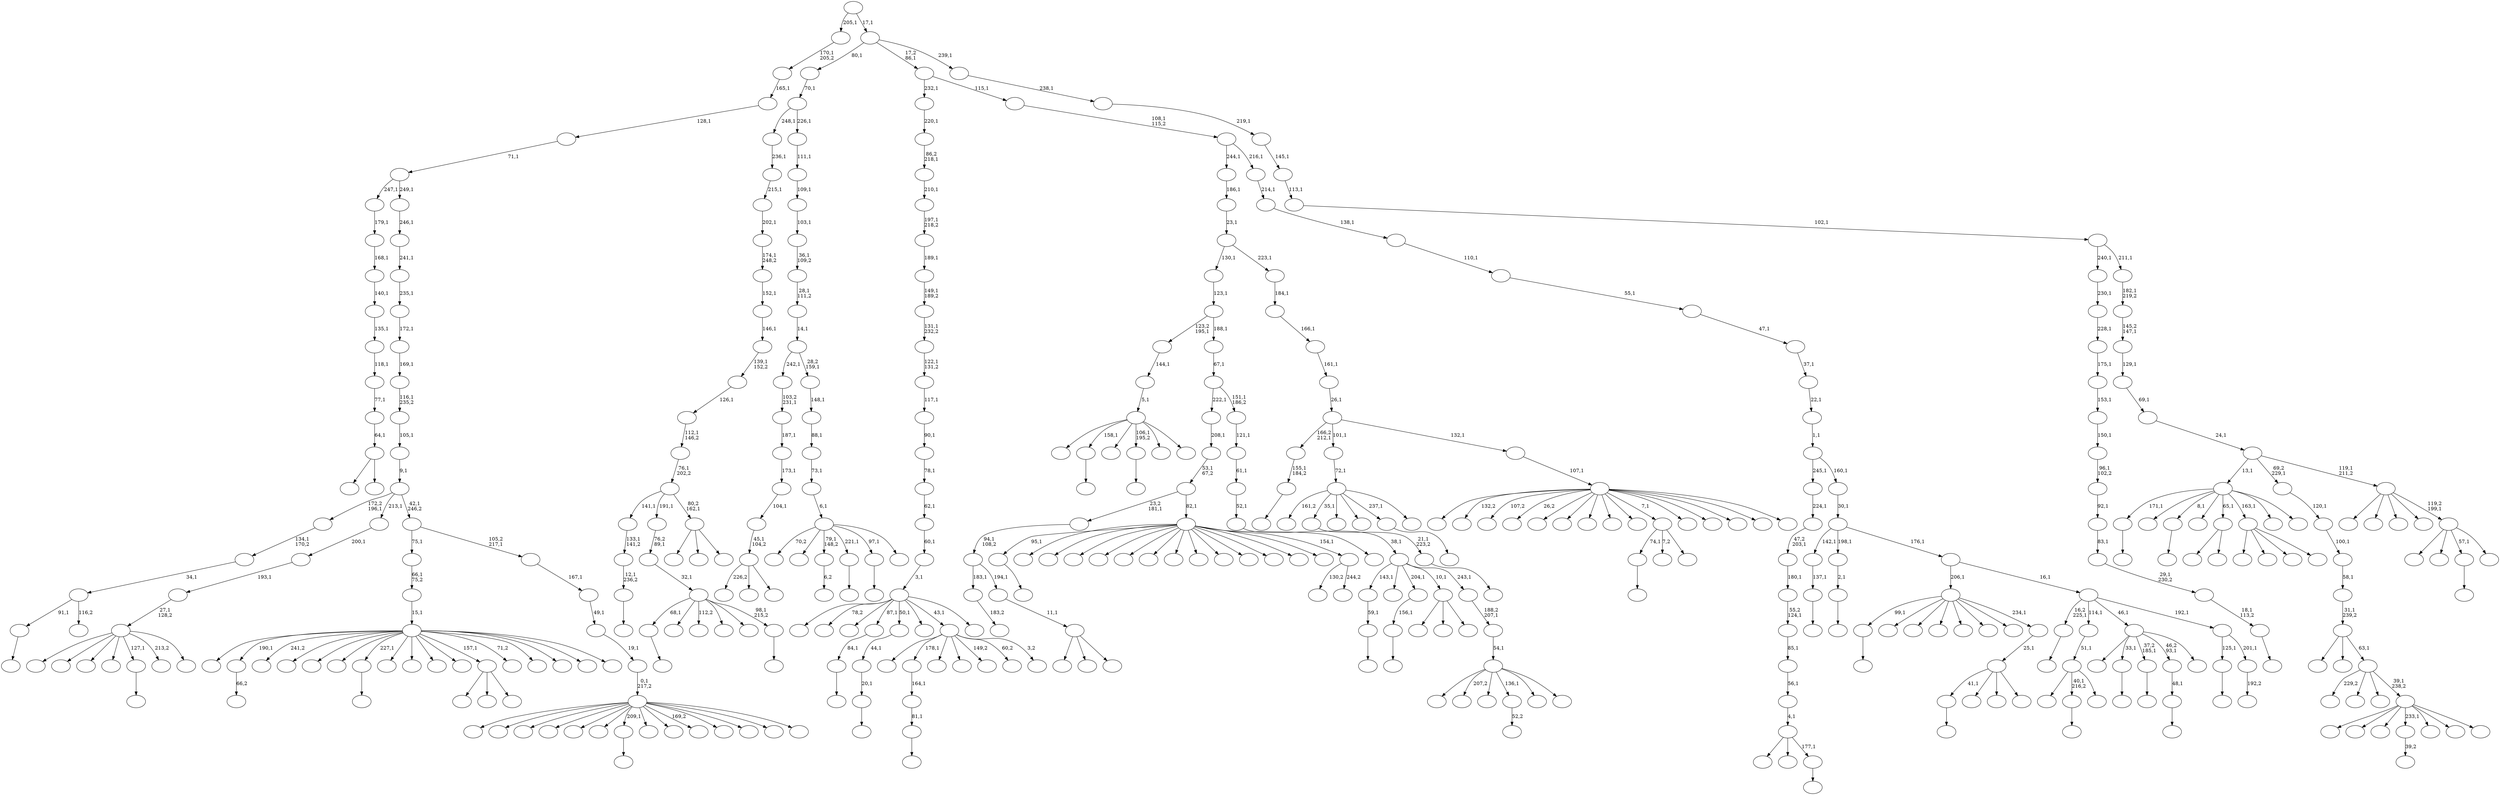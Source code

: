 digraph T {
	450 [label=""]
	449 [label=""]
	448 [label=""]
	447 [label=""]
	446 [label=""]
	445 [label=""]
	444 [label=""]
	443 [label=""]
	442 [label=""]
	441 [label=""]
	440 [label=""]
	439 [label=""]
	438 [label=""]
	437 [label=""]
	436 [label=""]
	435 [label=""]
	434 [label=""]
	433 [label=""]
	432 [label=""]
	431 [label=""]
	430 [label=""]
	429 [label=""]
	428 [label=""]
	427 [label=""]
	426 [label=""]
	425 [label=""]
	424 [label=""]
	423 [label=""]
	422 [label=""]
	421 [label=""]
	420 [label=""]
	419 [label=""]
	418 [label=""]
	417 [label=""]
	416 [label=""]
	415 [label=""]
	414 [label=""]
	413 [label=""]
	412 [label=""]
	411 [label=""]
	410 [label=""]
	409 [label=""]
	408 [label=""]
	407 [label=""]
	406 [label=""]
	405 [label=""]
	404 [label=""]
	403 [label=""]
	402 [label=""]
	401 [label=""]
	400 [label=""]
	399 [label=""]
	398 [label=""]
	397 [label=""]
	396 [label=""]
	395 [label=""]
	394 [label=""]
	393 [label=""]
	392 [label=""]
	391 [label=""]
	390 [label=""]
	389 [label=""]
	388 [label=""]
	387 [label=""]
	386 [label=""]
	385 [label=""]
	384 [label=""]
	383 [label=""]
	382 [label=""]
	381 [label=""]
	380 [label=""]
	379 [label=""]
	378 [label=""]
	377 [label=""]
	376 [label=""]
	375 [label=""]
	374 [label=""]
	373 [label=""]
	372 [label=""]
	371 [label=""]
	370 [label=""]
	369 [label=""]
	368 [label=""]
	367 [label=""]
	366 [label=""]
	365 [label=""]
	364 [label=""]
	363 [label=""]
	362 [label=""]
	361 [label=""]
	360 [label=""]
	359 [label=""]
	358 [label=""]
	357 [label=""]
	356 [label=""]
	355 [label=""]
	354 [label=""]
	353 [label=""]
	352 [label=""]
	351 [label=""]
	350 [label=""]
	349 [label=""]
	348 [label=""]
	347 [label=""]
	346 [label=""]
	345 [label=""]
	344 [label=""]
	343 [label=""]
	342 [label=""]
	341 [label=""]
	340 [label=""]
	339 [label=""]
	338 [label=""]
	337 [label=""]
	336 [label=""]
	335 [label=""]
	334 [label=""]
	333 [label=""]
	332 [label=""]
	331 [label=""]
	330 [label=""]
	329 [label=""]
	328 [label=""]
	327 [label=""]
	326 [label=""]
	325 [label=""]
	324 [label=""]
	323 [label=""]
	322 [label=""]
	321 [label=""]
	320 [label=""]
	319 [label=""]
	318 [label=""]
	317 [label=""]
	316 [label=""]
	315 [label=""]
	314 [label=""]
	313 [label=""]
	312 [label=""]
	311 [label=""]
	310 [label=""]
	309 [label=""]
	308 [label=""]
	307 [label=""]
	306 [label=""]
	305 [label=""]
	304 [label=""]
	303 [label=""]
	302 [label=""]
	301 [label=""]
	300 [label=""]
	299 [label=""]
	298 [label=""]
	297 [label=""]
	296 [label=""]
	295 [label=""]
	294 [label=""]
	293 [label=""]
	292 [label=""]
	291 [label=""]
	290 [label=""]
	289 [label=""]
	288 [label=""]
	287 [label=""]
	286 [label=""]
	285 [label=""]
	284 [label=""]
	283 [label=""]
	282 [label=""]
	281 [label=""]
	280 [label=""]
	279 [label=""]
	278 [label=""]
	277 [label=""]
	276 [label=""]
	275 [label=""]
	274 [label=""]
	273 [label=""]
	272 [label=""]
	271 [label=""]
	270 [label=""]
	269 [label=""]
	268 [label=""]
	267 [label=""]
	266 [label=""]
	265 [label=""]
	264 [label=""]
	263 [label=""]
	262 [label=""]
	261 [label=""]
	260 [label=""]
	259 [label=""]
	258 [label=""]
	257 [label=""]
	256 [label=""]
	255 [label=""]
	254 [label=""]
	253 [label=""]
	252 [label=""]
	251 [label=""]
	250 [label=""]
	249 [label=""]
	248 [label=""]
	247 [label=""]
	246 [label=""]
	245 [label=""]
	244 [label=""]
	243 [label=""]
	242 [label=""]
	241 [label=""]
	240 [label=""]
	239 [label=""]
	238 [label=""]
	237 [label=""]
	236 [label=""]
	235 [label=""]
	234 [label=""]
	233 [label=""]
	232 [label=""]
	231 [label=""]
	230 [label=""]
	229 [label=""]
	228 [label=""]
	227 [label=""]
	226 [label=""]
	225 [label=""]
	224 [label=""]
	223 [label=""]
	222 [label=""]
	221 [label=""]
	220 [label=""]
	219 [label=""]
	218 [label=""]
	217 [label=""]
	216 [label=""]
	215 [label=""]
	214 [label=""]
	213 [label=""]
	212 [label=""]
	211 [label=""]
	210 [label=""]
	209 [label=""]
	208 [label=""]
	207 [label=""]
	206 [label=""]
	205 [label=""]
	204 [label=""]
	203 [label=""]
	202 [label=""]
	201 [label=""]
	200 [label=""]
	199 [label=""]
	198 [label=""]
	197 [label=""]
	196 [label=""]
	195 [label=""]
	194 [label=""]
	193 [label=""]
	192 [label=""]
	191 [label=""]
	190 [label=""]
	189 [label=""]
	188 [label=""]
	187 [label=""]
	186 [label=""]
	185 [label=""]
	184 [label=""]
	183 [label=""]
	182 [label=""]
	181 [label=""]
	180 [label=""]
	179 [label=""]
	178 [label=""]
	177 [label=""]
	176 [label=""]
	175 [label=""]
	174 [label=""]
	173 [label=""]
	172 [label=""]
	171 [label=""]
	170 [label=""]
	169 [label=""]
	168 [label=""]
	167 [label=""]
	166 [label=""]
	165 [label=""]
	164 [label=""]
	163 [label=""]
	162 [label=""]
	161 [label=""]
	160 [label=""]
	159 [label=""]
	158 [label=""]
	157 [label=""]
	156 [label=""]
	155 [label=""]
	154 [label=""]
	153 [label=""]
	152 [label=""]
	151 [label=""]
	150 [label=""]
	149 [label=""]
	148 [label=""]
	147 [label=""]
	146 [label=""]
	145 [label=""]
	144 [label=""]
	143 [label=""]
	142 [label=""]
	141 [label=""]
	140 [label=""]
	139 [label=""]
	138 [label=""]
	137 [label=""]
	136 [label=""]
	135 [label=""]
	134 [label=""]
	133 [label=""]
	132 [label=""]
	131 [label=""]
	130 [label=""]
	129 [label=""]
	128 [label=""]
	127 [label=""]
	126 [label=""]
	125 [label=""]
	124 [label=""]
	123 [label=""]
	122 [label=""]
	121 [label=""]
	120 [label=""]
	119 [label=""]
	118 [label=""]
	117 [label=""]
	116 [label=""]
	115 [label=""]
	114 [label=""]
	113 [label=""]
	112 [label=""]
	111 [label=""]
	110 [label=""]
	109 [label=""]
	108 [label=""]
	107 [label=""]
	106 [label=""]
	105 [label=""]
	104 [label=""]
	103 [label=""]
	102 [label=""]
	101 [label=""]
	100 [label=""]
	99 [label=""]
	98 [label=""]
	97 [label=""]
	96 [label=""]
	95 [label=""]
	94 [label=""]
	93 [label=""]
	92 [label=""]
	91 [label=""]
	90 [label=""]
	89 [label=""]
	88 [label=""]
	87 [label=""]
	86 [label=""]
	85 [label=""]
	84 [label=""]
	83 [label=""]
	82 [label=""]
	81 [label=""]
	80 [label=""]
	79 [label=""]
	78 [label=""]
	77 [label=""]
	76 [label=""]
	75 [label=""]
	74 [label=""]
	73 [label=""]
	72 [label=""]
	71 [label=""]
	70 [label=""]
	69 [label=""]
	68 [label=""]
	67 [label=""]
	66 [label=""]
	65 [label=""]
	64 [label=""]
	63 [label=""]
	62 [label=""]
	61 [label=""]
	60 [label=""]
	59 [label=""]
	58 [label=""]
	57 [label=""]
	56 [label=""]
	55 [label=""]
	54 [label=""]
	53 [label=""]
	52 [label=""]
	51 [label=""]
	50 [label=""]
	49 [label=""]
	48 [label=""]
	47 [label=""]
	46 [label=""]
	45 [label=""]
	44 [label=""]
	43 [label=""]
	42 [label=""]
	41 [label=""]
	40 [label=""]
	39 [label=""]
	38 [label=""]
	37 [label=""]
	36 [label=""]
	35 [label=""]
	34 [label=""]
	33 [label=""]
	32 [label=""]
	31 [label=""]
	30 [label=""]
	29 [label=""]
	28 [label=""]
	27 [label=""]
	26 [label=""]
	25 [label=""]
	24 [label=""]
	23 [label=""]
	22 [label=""]
	21 [label=""]
	20 [label=""]
	19 [label=""]
	18 [label=""]
	17 [label=""]
	16 [label=""]
	15 [label=""]
	14 [label=""]
	13 [label=""]
	12 [label=""]
	11 [label=""]
	10 [label=""]
	9 [label=""]
	8 [label=""]
	7 [label=""]
	6 [label=""]
	5 [label=""]
	4 [label=""]
	3 [label=""]
	2 [label=""]
	1 [label=""]
	0 [label=""]
	444 -> 445 [label="6,2"]
	440 -> 441 [label=""]
	437 -> 438 [label=""]
	435 -> 436 [label=""]
	434 -> 435 [label="137,1"]
	432 -> 433 [label=""]
	427 -> 428 [label=""]
	423 -> 424 [label=""]
	416 -> 417 [label=""]
	412 -> 413 [label=""]
	407 -> 408 [label=""]
	406 -> 407 [label="18,1\n113,2"]
	405 -> 406 [label="29,1\n230,2"]
	404 -> 405 [label="83,1"]
	403 -> 404 [label="92,1"]
	402 -> 403 [label="96,1\n102,2"]
	401 -> 402 [label="150,1"]
	400 -> 401 [label="153,1"]
	399 -> 400 [label="175,1"]
	398 -> 399 [label="228,1"]
	397 -> 398 [label="230,1"]
	395 -> 396 [label=""]
	387 -> 388 [label=""]
	385 -> 386 [label=""]
	384 -> 385 [label="12,1\n236,2"]
	383 -> 384 [label="133,1\n141,2"]
	380 -> 381 [label="66,2"]
	373 -> 374 [label=""]
	367 -> 368 [label=""]
	366 -> 367 [label="81,1"]
	365 -> 366 [label="164,1"]
	363 -> 364 [label=""]
	352 -> 353 [label=""]
	349 -> 350 [label=""]
	348 -> 349 [label="84,1"]
	341 -> 342 [label="183,2"]
	334 -> 335 [label=""]
	329 -> 330 [label=""]
	326 -> 327 [label=""]
	325 -> 326 [label="155,1\n184,2"]
	322 -> 323 [label=""]
	321 -> 322 [label="20,1"]
	320 -> 321 [label="44,1"]
	318 -> 319 [label=""]
	314 -> 315 [label=""]
	313 -> 314 [label="21,1\n223,2"]
	306 -> 307 [label=""]
	299 -> 300 [label=""]
	294 -> 420 [label=""]
	294 -> 412 [label="158,1"]
	294 -> 409 [label=""]
	294 -> 395 [label="106,1\n195,2"]
	294 -> 351 [label=""]
	294 -> 295 [label=""]
	293 -> 294 [label="5,1"]
	292 -> 293 [label="144,1"]
	290 -> 291 [label=""]
	279 -> 280 [label=""]
	278 -> 279 [label="2,1"]
	276 -> 277 [label=""]
	274 -> 275 [label=""]
	273 -> 393 [label=""]
	273 -> 301 [label=""]
	273 -> 274 [label="177,1"]
	272 -> 273 [label="4,1"]
	271 -> 272 [label="56,1"]
	270 -> 271 [label="85,1"]
	269 -> 270 [label="55,2\n124,1"]
	268 -> 269 [label="180,1"]
	267 -> 268 [label="47,2\n203,1"]
	266 -> 267 [label="224,1"]
	264 -> 265 [label=""]
	263 -> 387 [label="68,1"]
	263 -> 375 [label=""]
	263 -> 369 [label="112,2"]
	263 -> 362 [label=""]
	263 -> 285 [label=""]
	263 -> 264 [label="98,1\n215,2"]
	262 -> 263 [label="32,1"]
	261 -> 262 [label="76,2\n89,1"]
	259 -> 260 [label=""]
	256 -> 257 [label=""]
	255 -> 256 [label="59,1"]
	248 -> 373 [label="74,1"]
	248 -> 354 [label="7,2"]
	248 -> 249 [label=""]
	245 -> 443 [label=""]
	245 -> 246 [label=""]
	242 -> 416 [label="91,1"]
	242 -> 243 [label="116,2"]
	241 -> 242 [label="34,1"]
	240 -> 241 [label="134,1\n170,2"]
	237 -> 238 [label="39,2"]
	233 -> 410 [label="226,2"]
	233 -> 302 [label=""]
	233 -> 234 [label=""]
	232 -> 233 [label="45,1\n104,2"]
	231 -> 232 [label="104,1"]
	230 -> 231 [label="173,1"]
	229 -> 230 [label="187,1"]
	228 -> 229 [label="103,2\n231,1"]
	224 -> 356 [label=""]
	224 -> 287 [label=""]
	224 -> 225 [label=""]
	223 -> 383 [label="141,1"]
	223 -> 261 [label="191,1"]
	223 -> 224 [label="80,2\n162,1"]
	222 -> 223 [label="76,1\n202,2"]
	221 -> 222 [label="112,1\n146,2"]
	220 -> 221 [label="126,1"]
	219 -> 220 [label="139,1\n152,2"]
	218 -> 219 [label="146,1"]
	217 -> 218 [label="152,1"]
	216 -> 217 [label="174,1\n248,2"]
	215 -> 216 [label="202,1"]
	214 -> 215 [label="215,1"]
	213 -> 214 [label="236,1"]
	210 -> 442 [label=""]
	210 -> 329 [label="40,1\n216,2"]
	210 -> 211 [label=""]
	209 -> 210 [label="51,1"]
	206 -> 207 [label=""]
	205 -> 206 [label="48,1"]
	203 -> 449 [label=""]
	203 -> 339 [label=""]
	203 -> 308 [label=""]
	203 -> 204 [label=""]
	196 -> 358 [label=""]
	196 -> 244 [label=""]
	196 -> 197 [label=""]
	191 -> 192 [label=""]
	190 -> 191 [label="156,1"]
	188 -> 189 [label=""]
	179 -> 334 [label="41,1"]
	179 -> 305 [label=""]
	179 -> 288 [label=""]
	179 -> 180 [label=""]
	178 -> 179 [label="25,1"]
	177 -> 423 [label="99,1"]
	177 -> 418 [label=""]
	177 -> 392 [label=""]
	177 -> 357 [label=""]
	177 -> 344 [label=""]
	177 -> 282 [label=""]
	177 -> 227 [label=""]
	177 -> 178 [label="234,1"]
	170 -> 371 [label=""]
	170 -> 324 [label=""]
	170 -> 171 [label=""]
	168 -> 391 [label="161,2"]
	168 -> 313 [label="35,1"]
	168 -> 284 [label=""]
	168 -> 251 [label=""]
	168 -> 188 [label="237,1"]
	168 -> 169 [label=""]
	167 -> 168 [label="72,1"]
	165 -> 166 [label=""]
	163 -> 437 [label="171,1"]
	163 -> 309 [label=""]
	163 -> 290 [label="8,1"]
	163 -> 250 [label=""]
	163 -> 245 [label="65,1"]
	163 -> 203 [label="163,1"]
	163 -> 181 [label=""]
	163 -> 164 [label=""]
	160 -> 340 [label="130,2"]
	160 -> 161 [label="244,2"]
	158 -> 429 [label=""]
	158 -> 421 [label=""]
	158 -> 370 [label=""]
	158 -> 310 [label=""]
	158 -> 299 [label="127,1"]
	158 -> 297 [label="213,2"]
	158 -> 159 [label=""]
	157 -> 158 [label="27,1\n128,2"]
	156 -> 157 [label="193,1"]
	155 -> 156 [label="200,1"]
	151 -> 152 [label="52,2"]
	149 -> 414 [label=""]
	149 -> 377 [label=""]
	149 -> 150 [label=""]
	148 -> 149 [label="11,1"]
	147 -> 341 [label="183,1"]
	147 -> 148 [label="194,1"]
	146 -> 147 [label="94,1\n108,2"]
	144 -> 425 [label=""]
	144 -> 380 [label="190,1"]
	144 -> 359 [label="241,2"]
	144 -> 337 [label=""]
	144 -> 328 [label=""]
	144 -> 289 [label=""]
	144 -> 259 [label="227,1"]
	144 -> 247 [label=""]
	144 -> 236 [label=""]
	144 -> 235 [label=""]
	144 -> 202 [label=""]
	144 -> 196 [label="157,1"]
	144 -> 185 [label="71,2"]
	144 -> 184 [label=""]
	144 -> 154 [label=""]
	144 -> 153 [label=""]
	144 -> 145 [label=""]
	143 -> 144 [label="15,1"]
	142 -> 143 [label="66,1\n75,2"]
	140 -> 446 [label=""]
	140 -> 440 [label="33,1"]
	140 -> 306 [label="37,2\n185,1"]
	140 -> 205 [label="46,2\n93,1"]
	140 -> 141 [label=""]
	138 -> 378 [label=""]
	138 -> 139 [label=""]
	137 -> 138 [label="64,1"]
	136 -> 137 [label="77,1"]
	135 -> 136 [label="118,1"]
	134 -> 135 [label="135,1"]
	133 -> 134 [label="140,1"]
	132 -> 133 [label="168,1"]
	131 -> 132 [label="179,1"]
	128 -> 390 [label=""]
	128 -> 365 [label="178,1"]
	128 -> 338 [label=""]
	128 -> 316 [label=""]
	128 -> 226 [label="149,2"]
	128 -> 199 [label="60,2"]
	128 -> 129 [label="3,2"]
	126 -> 450 [label="70,2"]
	126 -> 448 [label=""]
	126 -> 444 [label="79,1\n148,2"]
	126 -> 432 [label="221,1"]
	126 -> 363 [label="97,1"]
	126 -> 127 [label=""]
	125 -> 126 [label="6,1"]
	124 -> 125 [label="73,1"]
	123 -> 124 [label="88,1"]
	122 -> 123 [label="148,1"]
	121 -> 228 [label="242,1"]
	121 -> 122 [label="28,2\n159,1"]
	120 -> 121 [label="14,1"]
	119 -> 120 [label="28,1\n111,2"]
	118 -> 119 [label="36,1\n109,2"]
	117 -> 118 [label="103,1"]
	116 -> 117 [label="109,1"]
	115 -> 116 [label="111,1"]
	114 -> 213 [label="248,1"]
	114 -> 115 [label="226,1"]
	113 -> 114 [label="70,1"]
	111 -> 430 [label=""]
	111 -> 419 [label=""]
	111 -> 389 [label=""]
	111 -> 361 [label=""]
	111 -> 346 [label=""]
	111 -> 333 [label=""]
	111 -> 318 [label="209,1"]
	111 -> 298 [label=""]
	111 -> 283 [label=""]
	111 -> 186 [label="169,2"]
	111 -> 183 [label=""]
	111 -> 176 [label=""]
	111 -> 173 [label=""]
	111 -> 112 [label=""]
	110 -> 111 [label="0,1\n217,2"]
	109 -> 110 [label="19,1"]
	108 -> 109 [label="49,1"]
	107 -> 108 [label="167,1"]
	106 -> 142 [label="75,1"]
	106 -> 107 [label="105,2\n217,1"]
	105 -> 240 [label="172,2\n196,1"]
	105 -> 155 [label="213,1"]
	105 -> 106 [label="42,1\n246,2"]
	104 -> 105 [label="9,1"]
	103 -> 104 [label="105,1"]
	102 -> 103 [label="116,1\n235,2"]
	101 -> 102 [label="169,1"]
	100 -> 101 [label="172,1"]
	99 -> 100 [label="235,1"]
	98 -> 99 [label="241,1"]
	97 -> 98 [label="246,1"]
	96 -> 131 [label="247,1"]
	96 -> 97 [label="249,1"]
	95 -> 96 [label="71,1"]
	94 -> 95 [label="128,1"]
	93 -> 94 [label="165,1"]
	92 -> 93 [label="170,1\n205,2"]
	90 -> 427 [label="95,1"]
	90 -> 422 [label=""]
	90 -> 355 [label=""]
	90 -> 336 [label=""]
	90 -> 332 [label=""]
	90 -> 312 [label=""]
	90 -> 286 [label=""]
	90 -> 253 [label=""]
	90 -> 252 [label=""]
	90 -> 200 [label=""]
	90 -> 187 [label=""]
	90 -> 175 [label=""]
	90 -> 174 [label=""]
	90 -> 172 [label=""]
	90 -> 160 [label="154,1"]
	90 -> 91 [label=""]
	89 -> 146 [label="23,2\n181,1"]
	89 -> 90 [label="82,1"]
	88 -> 89 [label="53,1\n67,2"]
	87 -> 88 [label="208,1"]
	84 -> 311 [label=""]
	84 -> 198 [label="207,2"]
	84 -> 182 [label=""]
	84 -> 151 [label="136,1"]
	84 -> 130 [label=""]
	84 -> 85 [label=""]
	83 -> 84 [label="54,1"]
	82 -> 83 [label="188,2\n207,1"]
	81 -> 255 [label="143,1"]
	81 -> 254 [label=""]
	81 -> 190 [label="204,1"]
	81 -> 170 [label="10,1"]
	81 -> 82 [label="243,1"]
	80 -> 81 [label="38,1"]
	79 -> 80 [label="52,1"]
	78 -> 79 [label="61,1"]
	77 -> 78 [label="121,1"]
	76 -> 87 [label="222,1"]
	76 -> 77 [label="151,1\n186,2"]
	75 -> 76 [label="67,1"]
	74 -> 292 [label="123,2\n195,1"]
	74 -> 75 [label="188,1"]
	73 -> 74 [label="123,1"]
	71 -> 447 [label=""]
	71 -> 439 [label="132,2"]
	71 -> 426 [label="107,2"]
	71 -> 415 [label="26,2"]
	71 -> 411 [label=""]
	71 -> 379 [label=""]
	71 -> 304 [label=""]
	71 -> 303 [label=""]
	71 -> 296 [label=""]
	71 -> 248 [label="7,1"]
	71 -> 201 [label=""]
	71 -> 195 [label=""]
	71 -> 193 [label=""]
	71 -> 86 [label=""]
	71 -> 72 [label=""]
	70 -> 71 [label="107,1"]
	69 -> 325 [label="166,2\n212,1"]
	69 -> 167 [label="101,1"]
	69 -> 70 [label="132,1"]
	68 -> 69 [label="26,1"]
	67 -> 68 [label="161,1"]
	66 -> 67 [label="166,1"]
	65 -> 66 [label="184,1"]
	64 -> 73 [label="130,1"]
	64 -> 65 [label="223,1"]
	63 -> 64 [label="23,1"]
	62 -> 63 [label="186,1"]
	60 -> 431 [label=""]
	60 -> 382 [label="78,2"]
	60 -> 360 [label=""]
	60 -> 348 [label="87,1"]
	60 -> 320 [label="50,1"]
	60 -> 194 [label=""]
	60 -> 128 [label="43,1"]
	60 -> 61 [label=""]
	59 -> 60 [label="3,1"]
	58 -> 59 [label="60,1"]
	57 -> 58 [label="62,1"]
	56 -> 57 [label="78,1"]
	55 -> 56 [label="90,1"]
	54 -> 55 [label="117,1"]
	53 -> 54 [label="122,1\n131,2"]
	52 -> 53 [label="131,1\n232,2"]
	51 -> 52 [label="149,1\n189,2"]
	50 -> 51 [label="189,1"]
	49 -> 50 [label="197,1\n218,2"]
	48 -> 49 [label="210,1"]
	47 -> 48 [label="86,2\n218,1"]
	46 -> 47 [label="220,1"]
	44 -> 376 [label=""]
	44 -> 343 [label=""]
	44 -> 281 [label=""]
	44 -> 237 [label="233,1"]
	44 -> 212 [label=""]
	44 -> 162 [label=""]
	44 -> 45 [label=""]
	43 -> 347 [label="229,2"]
	43 -> 345 [label=""]
	43 -> 208 [label=""]
	43 -> 44 [label="39,1\n238,2"]
	42 -> 372 [label=""]
	42 -> 331 [label=""]
	42 -> 43 [label="63,1"]
	41 -> 42 [label="31,1\n239,2"]
	40 -> 41 [label="58,1"]
	39 -> 40 [label="100,1"]
	38 -> 39 [label="120,1"]
	34 -> 35 [label="192,2"]
	33 -> 352 [label="125,1"]
	33 -> 34 [label="201,1"]
	32 -> 276 [label="16,2\n225,1"]
	32 -> 209 [label="114,1"]
	32 -> 140 [label="46,1"]
	32 -> 33 [label="192,1"]
	31 -> 177 [label="206,1"]
	31 -> 32 [label="16,1"]
	30 -> 434 [label="142,1"]
	30 -> 278 [label="198,1"]
	30 -> 31 [label="176,1"]
	29 -> 30 [label="30,1"]
	28 -> 266 [label="245,1"]
	28 -> 29 [label="160,1"]
	27 -> 28 [label="1,1"]
	26 -> 27 [label="22,1"]
	25 -> 26 [label="37,1"]
	24 -> 25 [label="47,1"]
	23 -> 24 [label="55,1"]
	22 -> 23 [label="110,1"]
	21 -> 22 [label="138,1"]
	20 -> 21 [label="214,1"]
	19 -> 62 [label="244,1"]
	19 -> 20 [label="216,1"]
	18 -> 19 [label="108,1\n115,2"]
	17 -> 46 [label="232,1"]
	17 -> 18 [label="115,1"]
	15 -> 258 [label=""]
	15 -> 239 [label=""]
	15 -> 165 [label="57,1"]
	15 -> 16 [label=""]
	14 -> 394 [label=""]
	14 -> 317 [label=""]
	14 -> 37 [label=""]
	14 -> 36 [label=""]
	14 -> 15 [label="119,2\n199,1"]
	13 -> 163 [label="13,1"]
	13 -> 38 [label="69,2\n229,1"]
	13 -> 14 [label="119,1\n211,2"]
	12 -> 13 [label="24,1"]
	11 -> 12 [label="69,1"]
	10 -> 11 [label="129,1"]
	9 -> 10 [label="145,2\n147,1"]
	8 -> 9 [label="182,1\n219,2"]
	7 -> 397 [label="240,1"]
	7 -> 8 [label="211,1"]
	6 -> 7 [label="102,1"]
	5 -> 6 [label="113,1"]
	4 -> 5 [label="145,1"]
	3 -> 4 [label="219,1"]
	2 -> 3 [label="238,1"]
	1 -> 113 [label="80,1"]
	1 -> 17 [label="17,2\n86,1"]
	1 -> 2 [label="239,1"]
	0 -> 92 [label="205,1"]
	0 -> 1 [label="17,1"]
}
